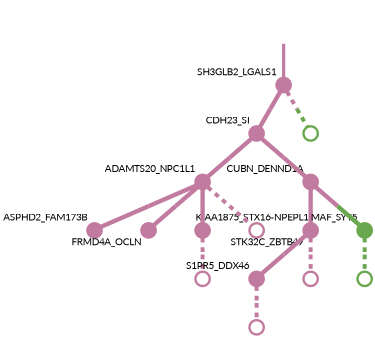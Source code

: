 strict digraph  {
graph[splines=false]; nodesep=0.7; rankdir=TB; ranksep=0.6; forcelabels=true; dpi=600; size=2.5;
0 [color="#c27ba0ff", fillcolor="#c27ba0ff", fixedsize=true, fontname=Lato, fontsize="12pt", height="0.25", label="", penwidth=3, shape=circle, style=filled, xlabel=SH3GLB2_LGALS1];
1 [color="#c27ba0ff", fillcolor="#c27ba0ff", fixedsize=true, fontname=Lato, fontsize="12pt", height="0.25", label="", penwidth=3, shape=circle, style=filled, xlabel=CDH23_SI];
10 [color="#6aa84fff", fillcolor="#6aa84fff", fixedsize=true, fontname=Lato, fontsize="12pt", height="0.25", label="", penwidth=3, shape=circle, style=solid, xlabel=""];
2 [color="#c27ba0ff", fillcolor="#c27ba0ff", fixedsize=true, fontname=Lato, fontsize="12pt", height="0.25", label="", penwidth=3, shape=circle, style=filled, xlabel=ADAMTS20_NPC1L1];
4 [color="#c27ba0ff", fillcolor="#c27ba0ff", fixedsize=true, fontname=Lato, fontsize="12pt", height="0.25", label="", penwidth=3, shape=circle, style=filled, xlabel=CUBN_DENND1A];
5 [color="#c27ba0ff", fillcolor="#c27ba0ff", fixedsize=true, fontname=Lato, fontsize="12pt", height="0.25", label="", penwidth=3, shape=circle, style=filled, xlabel=ASPHD2_FAM173B];
6 [color="#c27ba0ff", fillcolor="#c27ba0ff", fixedsize=true, fontname=Lato, fontsize="12pt", height="0.25", label="", penwidth=3, shape=circle, style=filled, xlabel=FRMD4A_OCLN];
8 [color="#c27ba0ff", fillcolor="#c27ba0ff", fixedsize=true, fontname=Lato, fontsize="12pt", height="0.25", label="", penwidth=3, shape=circle, style=filled, xlabel="KIAA1875_STX16-NPEPL1"];
12 [color="#c27ba0ff", fillcolor="#c27ba0ff", fixedsize=true, fontname=Lato, fontsize="12pt", height="0.25", label="", penwidth=3, shape=circle, style=solid, xlabel=""];
3 [color="#c27ba0ff", fillcolor="#c27ba0ff", fixedsize=true, fontname=Lato, fontsize="12pt", height="0.25", label="", penwidth=3, shape=circle, style=filled, xlabel=STK32C_ZBTB49];
9 [color="#c27ba0ff", fillcolor="#c27ba0ff", fixedsize=true, fontname=Lato, fontsize="12pt", height="0.25", label="", penwidth=3, shape=circle, style=filled, xlabel=S1PR5_DDX46];
13 [color="#c27ba0ff", fillcolor="#c27ba0ff", fixedsize=true, fontname=Lato, fontsize="12pt", height="0.25", label="", penwidth=3, shape=circle, style=solid, xlabel=""];
7 [color="#6aa84fff", fillcolor="#6aa84fff", fixedsize=true, fontname=Lato, fontsize="12pt", height="0.25", label="", penwidth=3, shape=circle, style=filled, xlabel=MAF_SYT5];
11 [color="#6aa84fff", fillcolor="#6aa84fff", fixedsize=true, fontname=Lato, fontsize="12pt", height="0.25", label="", penwidth=3, shape=circle, style=solid, xlabel=""];
14 [color="#c27ba0ff", fillcolor="#c27ba0ff", fixedsize=true, fontname=Lato, fontsize="12pt", height="0.25", label="", penwidth=3, shape=circle, style=solid, xlabel=""];
15 [color="#c27ba0ff", fillcolor="#c27ba0ff", fixedsize=true, fontname=Lato, fontsize="12pt", height="0.25", label="", penwidth=3, shape=circle, style=solid, xlabel=""];
normal [label="", penwidth=3, style=invis, xlabel=SH3GLB2_LGALS1];
0 -> 1  [arrowsize=0, color="#c27ba0ff;0.5:#c27ba0ff", minlen="1.0", penwidth="5.5", style=solid];
0 -> 10  [arrowsize=0, color="#c27ba0ff;0.5:#6aa84fff", minlen="1.0303030014038086", penwidth=5, style=dashed];
1 -> 2  [arrowsize=0, color="#c27ba0ff;0.5:#c27ba0ff", minlen="1.0", penwidth="5.5", style=solid];
1 -> 4  [arrowsize=0, color="#c27ba0ff;0.5:#c27ba0ff", minlen="1.0", penwidth="5.5", style=solid];
2 -> 5  [arrowsize=0, color="#c27ba0ff;0.5:#c27ba0ff", minlen="1.0909091234207153", penwidth="5.5", style=solid];
2 -> 6  [arrowsize=0, color="#c27ba0ff;0.5:#c27ba0ff", minlen="1.070707082748413", penwidth="5.5", style=solid];
2 -> 8  [arrowsize=0, color="#c27ba0ff;0.5:#c27ba0ff", minlen="1.0606061220169067", penwidth="5.5", style=solid];
2 -> 12  [arrowsize=0, color="#c27ba0ff;0.5:#c27ba0ff", minlen="1.0303030014038086", penwidth=5, style=dashed];
4 -> 3  [arrowsize=0, color="#c27ba0ff;0.5:#c27ba0ff", minlen="1.1616162061691284", penwidth="5.5", style=solid];
4 -> 7  [arrowsize=0, color="#c27ba0ff;0.5:#6aa84fff", minlen="1.0606061220169067", penwidth="5.5", style=solid];
8 -> 14  [arrowsize=0, color="#c27ba0ff;0.5:#c27ba0ff", minlen="1.0303030014038086", penwidth=5, style=dashed];
3 -> 9  [arrowsize=0, color="#c27ba0ff;0.5:#c27ba0ff", minlen="1.0606061220169067", penwidth="5.5", style=solid];
3 -> 13  [arrowsize=0, color="#c27ba0ff;0.5:#c27ba0ff", minlen="1.0303030014038086", penwidth=5, style=dashed];
9 -> 15  [arrowsize=0, color="#c27ba0ff;0.5:#c27ba0ff", minlen="1.0303030014038086", penwidth=5, style=dashed];
7 -> 11  [arrowsize=0, color="#6aa84fff;0.5:#6aa84fff", minlen="1.0303030014038086", penwidth=5, style=dashed];
normal -> 0  [arrowsize=0, color="#c27ba0ff", label="", penwidth=4, style=solid];
}

